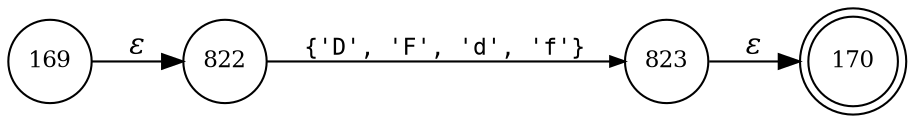 digraph ATN {
rankdir=LR;
s170[fontsize=11, label="170", shape=doublecircle, fixedsize=true, width=.6];
s822[fontsize=11,label="822", shape=circle, fixedsize=true, width=.55, peripheries=1];
s823[fontsize=11,label="823", shape=circle, fixedsize=true, width=.55, peripheries=1];
s169[fontsize=11,label="169", shape=circle, fixedsize=true, width=.55, peripheries=1];
s169 -> s822 [fontname="Times-Italic", label="&epsilon;"];
s822 -> s823 [fontsize=11, fontname="Courier", arrowsize=.7, label = "{'D', 'F', 'd', 'f'}", arrowhead = normal];
s823 -> s170 [fontname="Times-Italic", label="&epsilon;"];
}